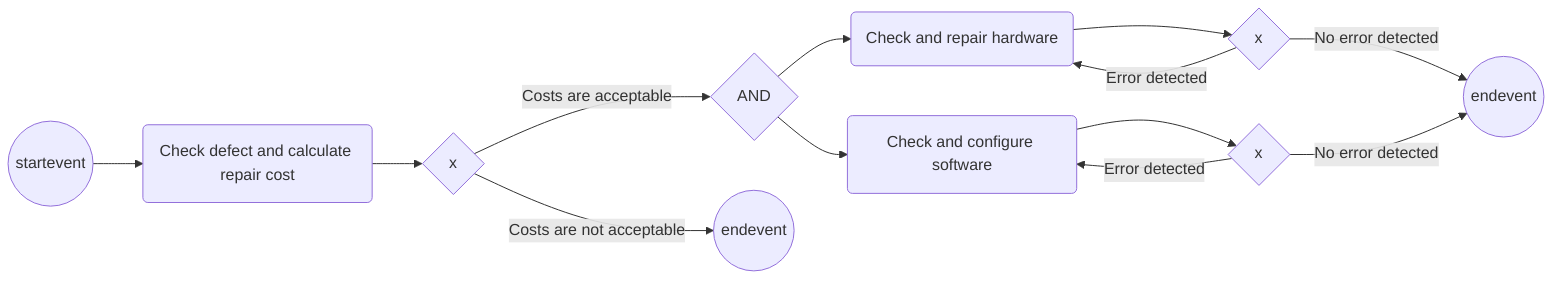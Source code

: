 graph LR
1:startevent:((startevent)) --> 2:task:(Check defect and calculate repair cost)
2:task:(Check defect and calculate repair cost) --> 3:exclusivegateway:{x}
3:exclusivegateway:{x} --> |Costs are acceptable| 4:parallelgateway:{AND}
3:exclusivegateway:{x} --> |Costs are not acceptable| 9:endevent:((endevent))
4:parallelgateway:{AND} --> 5:task:(Check and repair hardware)
4:parallelgateway:{AND} --> 6:task:(Check and configure software)
5:task:(Check and repair hardware) --> 7:exclusivegateway:{x}
6:task:(Check and configure software) --> 8:exclusivegateway:{x}
7:exclusivegateway:{x} --> |No error detected| 10:endevent:((endevent))
7:exclusivegateway:{x} --> |Error detected| 5:task:(Check and repair hardware)
8:exclusivegateway:{x} --> |No error detected| 10:endevent:((endevent))
8:exclusivegateway:{x} --> |Error detected| 6:task:(Check and configure software)